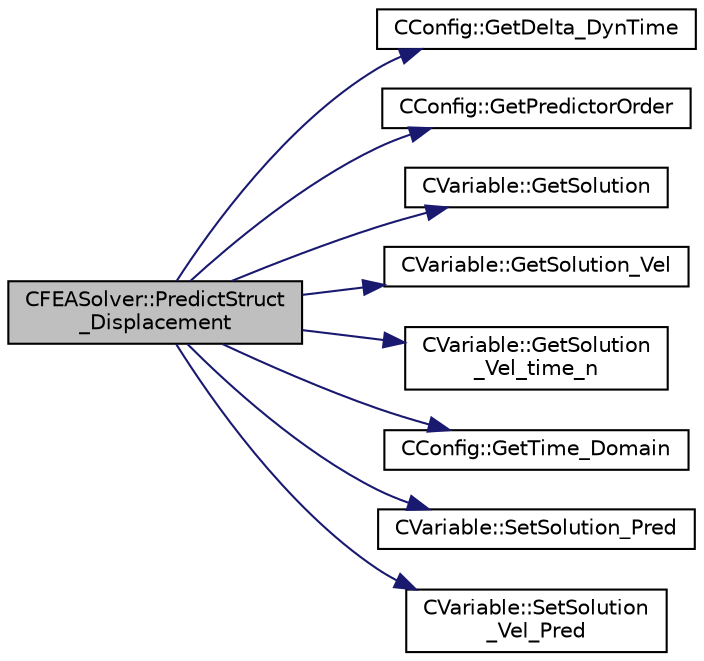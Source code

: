 digraph "CFEASolver::PredictStruct_Displacement"
{
 // LATEX_PDF_SIZE
  edge [fontname="Helvetica",fontsize="10",labelfontname="Helvetica",labelfontsize="10"];
  node [fontname="Helvetica",fontsize="10",shape=record];
  rankdir="LR";
  Node1 [label="CFEASolver::PredictStruct\l_Displacement",height=0.2,width=0.4,color="black", fillcolor="grey75", style="filled", fontcolor="black",tooltip="Predictor for structural displacements based on previous iterations."];
  Node1 -> Node2 [color="midnightblue",fontsize="10",style="solid",fontname="Helvetica"];
  Node2 [label="CConfig::GetDelta_DynTime",height=0.2,width=0.4,color="black", fillcolor="white", style="filled",URL="$classCConfig.html#ad53c6032f42622b763a0791306e9c14d",tooltip="If we are prforming an unsteady simulation, there is only one value of the time step for the complete..."];
  Node1 -> Node3 [color="midnightblue",fontsize="10",style="solid",fontname="Helvetica"];
  Node3 [label="CConfig::GetPredictorOrder",height=0.2,width=0.4,color="black", fillcolor="white", style="filled",URL="$classCConfig.html#ac5c4af5e21dd6dcb967a5fd93260d658",tooltip="Get the order of the predictor for FSI applications."];
  Node1 -> Node4 [color="midnightblue",fontsize="10",style="solid",fontname="Helvetica"];
  Node4 [label="CVariable::GetSolution",height=0.2,width=0.4,color="black", fillcolor="white", style="filled",URL="$classCVariable.html#a261483e39c23c1de7cb9aea7e917c121",tooltip="Get the solution."];
  Node1 -> Node5 [color="midnightblue",fontsize="10",style="solid",fontname="Helvetica"];
  Node5 [label="CVariable::GetSolution_Vel",height=0.2,width=0.4,color="black", fillcolor="white", style="filled",URL="$classCVariable.html#ae403ee21871629716cbabead1c587dac",tooltip="Get the velocity (Structural Analysis)."];
  Node1 -> Node6 [color="midnightblue",fontsize="10",style="solid",fontname="Helvetica"];
  Node6 [label="CVariable::GetSolution\l_Vel_time_n",height=0.2,width=0.4,color="black", fillcolor="white", style="filled",URL="$classCVariable.html#ab36e9bb95a17f0561a94edb80f1ca4c0",tooltip="Get the velocity of the nodes (Structural Analysis) at time n."];
  Node1 -> Node7 [color="midnightblue",fontsize="10",style="solid",fontname="Helvetica"];
  Node7 [label="CConfig::GetTime_Domain",height=0.2,width=0.4,color="black", fillcolor="white", style="filled",URL="$classCConfig.html#a85d2e3cf43b77c63642c40c235b853f3",tooltip="Check if the multizone problem is solved for time domain."];
  Node1 -> Node8 [color="midnightblue",fontsize="10",style="solid",fontname="Helvetica"];
  Node8 [label="CVariable::SetSolution_Pred",height=0.2,width=0.4,color="black", fillcolor="white", style="filled",URL="$classCVariable.html#a9cf459fc77ac29a352f7917b50b096ae",tooltip="A virtual member. Set the value of the old solution."];
  Node1 -> Node9 [color="midnightblue",fontsize="10",style="solid",fontname="Helvetica"];
  Node9 [label="CVariable::SetSolution\l_Vel_Pred",height=0.2,width=0.4,color="black", fillcolor="white", style="filled",URL="$classCVariable.html#a770bd5cf8fc7dad248968cbc8b1c7d4c",tooltip="A virtual member. Set the value of the velocity solution predictor."];
}
